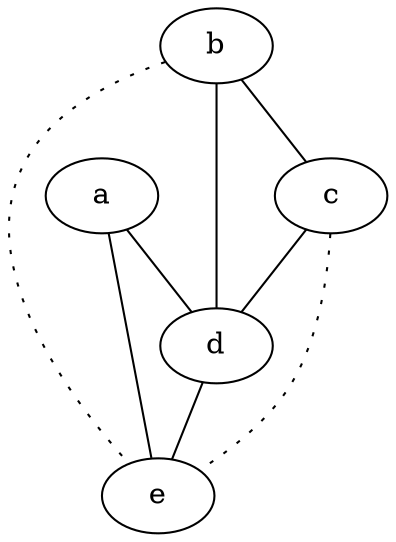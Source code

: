 graph {
a -- d;
a -- e;
b -- c;
b -- d;
b -- e [style=dotted];
c -- d;
c -- e [style=dotted];
d -- e;
}

